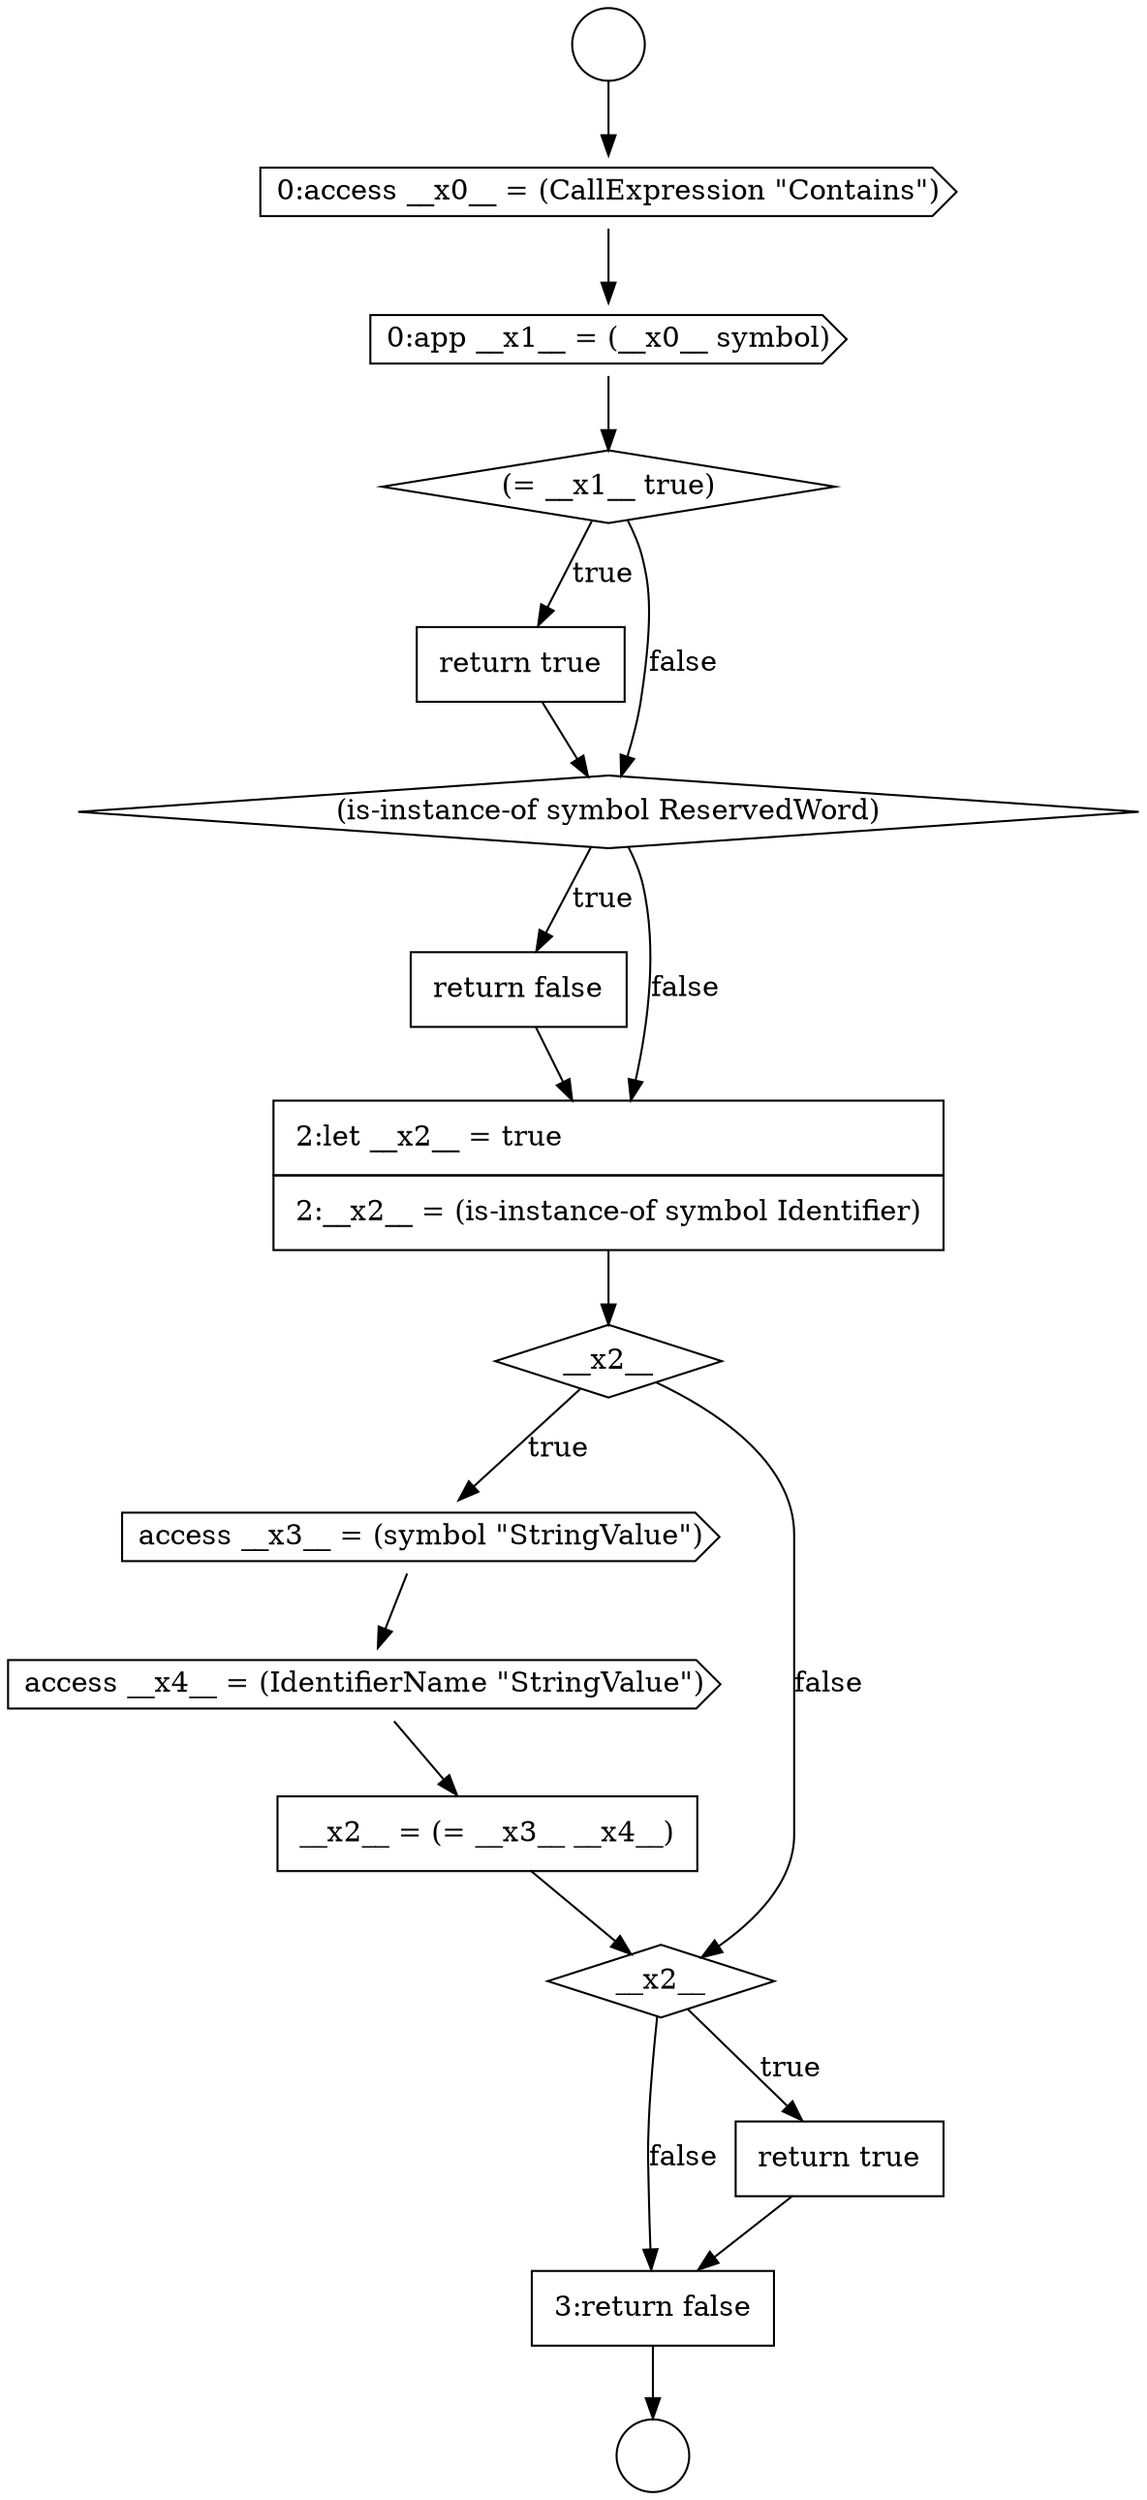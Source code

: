 digraph {
  node3798 [shape=none, margin=0, label=<<font color="black">
    <table border="0" cellborder="1" cellspacing="0" cellpadding="10">
      <tr><td align="left">return false</td></tr>
    </table>
  </font>> color="black" fillcolor="white" style=filled]
  node3794 [shape=cds, label=<<font color="black">0:app __x1__ = (__x0__ symbol)</font>> color="black" fillcolor="white" style=filled]
  node3803 [shape=none, margin=0, label=<<font color="black">
    <table border="0" cellborder="1" cellspacing="0" cellpadding="10">
      <tr><td align="left">__x2__ = (= __x3__ __x4__)</td></tr>
    </table>
  </font>> color="black" fillcolor="white" style=filled]
  node3795 [shape=diamond, label=<<font color="black">(= __x1__ true)</font>> color="black" fillcolor="white" style=filled]
  node3799 [shape=none, margin=0, label=<<font color="black">
    <table border="0" cellborder="1" cellspacing="0" cellpadding="10">
      <tr><td align="left">2:let __x2__ = true</td></tr>
      <tr><td align="left">2:__x2__ = (is-instance-of symbol Identifier)</td></tr>
    </table>
  </font>> color="black" fillcolor="white" style=filled]
  node3802 [shape=cds, label=<<font color="black">access __x4__ = (IdentifierName &quot;StringValue&quot;)</font>> color="black" fillcolor="white" style=filled]
  node3792 [shape=circle label=" " color="black" fillcolor="white" style=filled]
  node3796 [shape=none, margin=0, label=<<font color="black">
    <table border="0" cellborder="1" cellspacing="0" cellpadding="10">
      <tr><td align="left">return true</td></tr>
    </table>
  </font>> color="black" fillcolor="white" style=filled]
  node3800 [shape=diamond, label=<<font color="black">__x2__</font>> color="black" fillcolor="white" style=filled]
  node3806 [shape=none, margin=0, label=<<font color="black">
    <table border="0" cellborder="1" cellspacing="0" cellpadding="10">
      <tr><td align="left">3:return false</td></tr>
    </table>
  </font>> color="black" fillcolor="white" style=filled]
  node3797 [shape=diamond, label=<<font color="black">(is-instance-of symbol ReservedWord)</font>> color="black" fillcolor="white" style=filled]
  node3793 [shape=cds, label=<<font color="black">0:access __x0__ = (CallExpression &quot;Contains&quot;)</font>> color="black" fillcolor="white" style=filled]
  node3791 [shape=circle label=" " color="black" fillcolor="white" style=filled]
  node3801 [shape=cds, label=<<font color="black">access __x3__ = (symbol &quot;StringValue&quot;)</font>> color="black" fillcolor="white" style=filled]
  node3804 [shape=diamond, label=<<font color="black">__x2__</font>> color="black" fillcolor="white" style=filled]
  node3805 [shape=none, margin=0, label=<<font color="black">
    <table border="0" cellborder="1" cellspacing="0" cellpadding="10">
      <tr><td align="left">return true</td></tr>
    </table>
  </font>> color="black" fillcolor="white" style=filled]
  node3796 -> node3797 [ color="black"]
  node3803 -> node3804 [ color="black"]
  node3797 -> node3798 [label=<<font color="black">true</font>> color="black"]
  node3797 -> node3799 [label=<<font color="black">false</font>> color="black"]
  node3799 -> node3800 [ color="black"]
  node3795 -> node3796 [label=<<font color="black">true</font>> color="black"]
  node3795 -> node3797 [label=<<font color="black">false</font>> color="black"]
  node3791 -> node3793 [ color="black"]
  node3804 -> node3805 [label=<<font color="black">true</font>> color="black"]
  node3804 -> node3806 [label=<<font color="black">false</font>> color="black"]
  node3805 -> node3806 [ color="black"]
  node3794 -> node3795 [ color="black"]
  node3798 -> node3799 [ color="black"]
  node3806 -> node3792 [ color="black"]
  node3793 -> node3794 [ color="black"]
  node3800 -> node3801 [label=<<font color="black">true</font>> color="black"]
  node3800 -> node3804 [label=<<font color="black">false</font>> color="black"]
  node3801 -> node3802 [ color="black"]
  node3802 -> node3803 [ color="black"]
}
